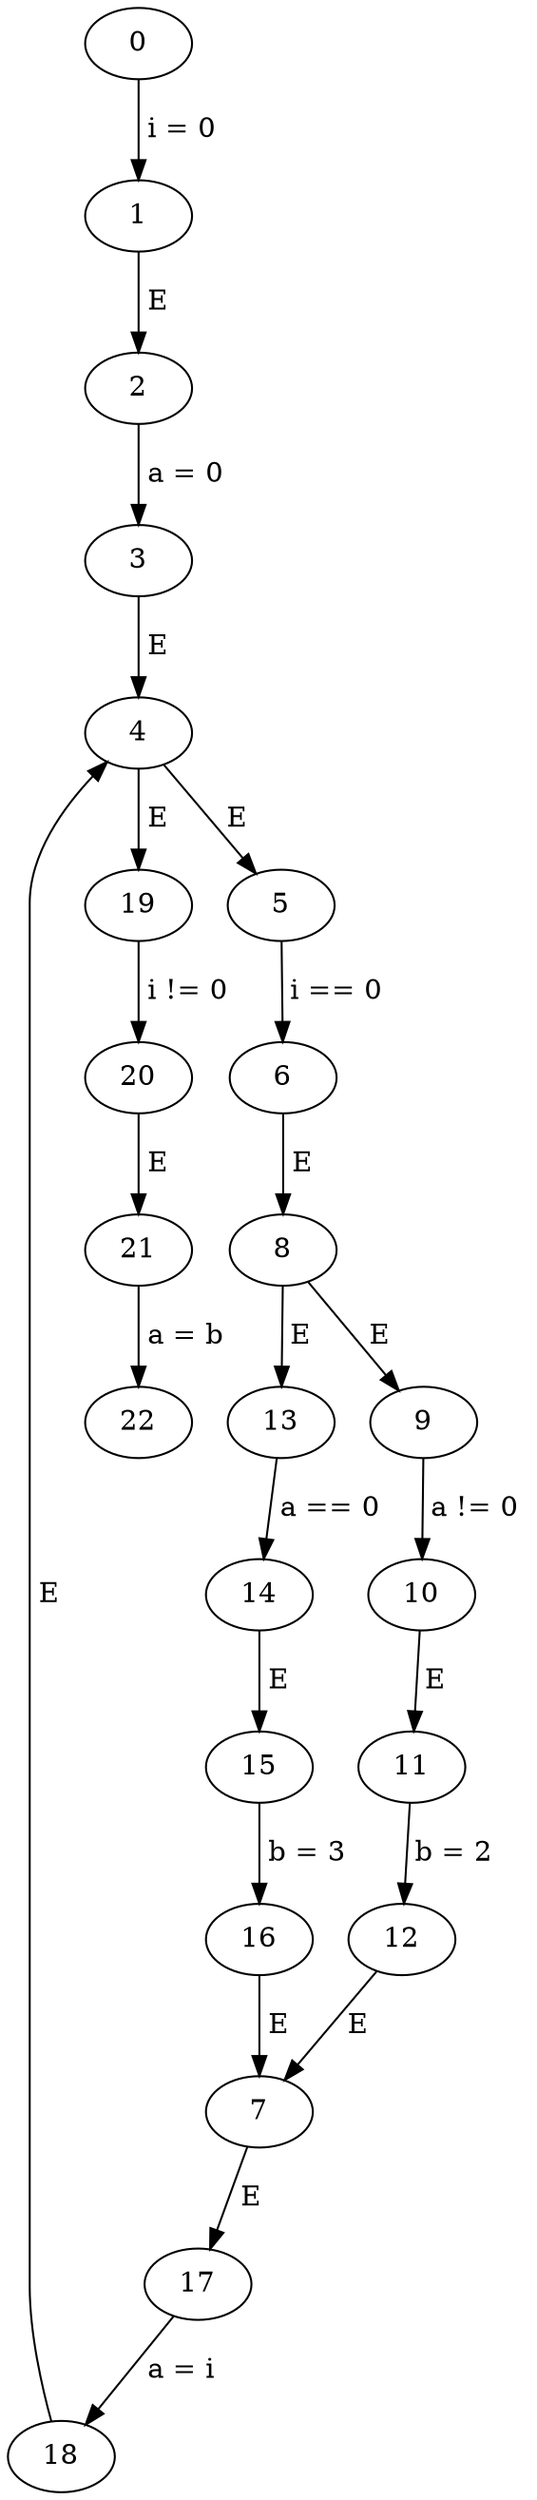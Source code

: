 // while
digraph {
	2 -> 3 [label=" a = 0 "]
	6 -> 8 [label=" E "]
	14 -> 15 [label=" E "]
	19 -> 20 [label=" i != 0 "]
	11 -> 12 [label=" b = 2 "]
	20 -> 21 [label=" E "]
	21 -> 22 [label=" a = b "]
	13 -> 14 [label=" a == 0 "]
	10 -> 11 [label=" E "]
	17 -> 18 [label=" a = i "]
	4 -> 5 [label=" E "]
	4 -> 19 [label=" E "]
	3 -> 4 [label=" E "]
	15 -> 16 [label=" b = 3 "]
	12 -> 7 [label=" E "]
	1 -> 2 [label=" E "]
	9 -> 10 [label=" a != 0 "]
	7 -> 17 [label=" E "]
	18 -> 4 [label=" E "]
	8 -> 13 [label=" E "]
	5 -> 6 [label=" i == 0 "]
	8 -> 9 [label=" E "]
	0 -> 1 [label=" i = 0 "]
	16 -> 7 [label=" E "]
}
